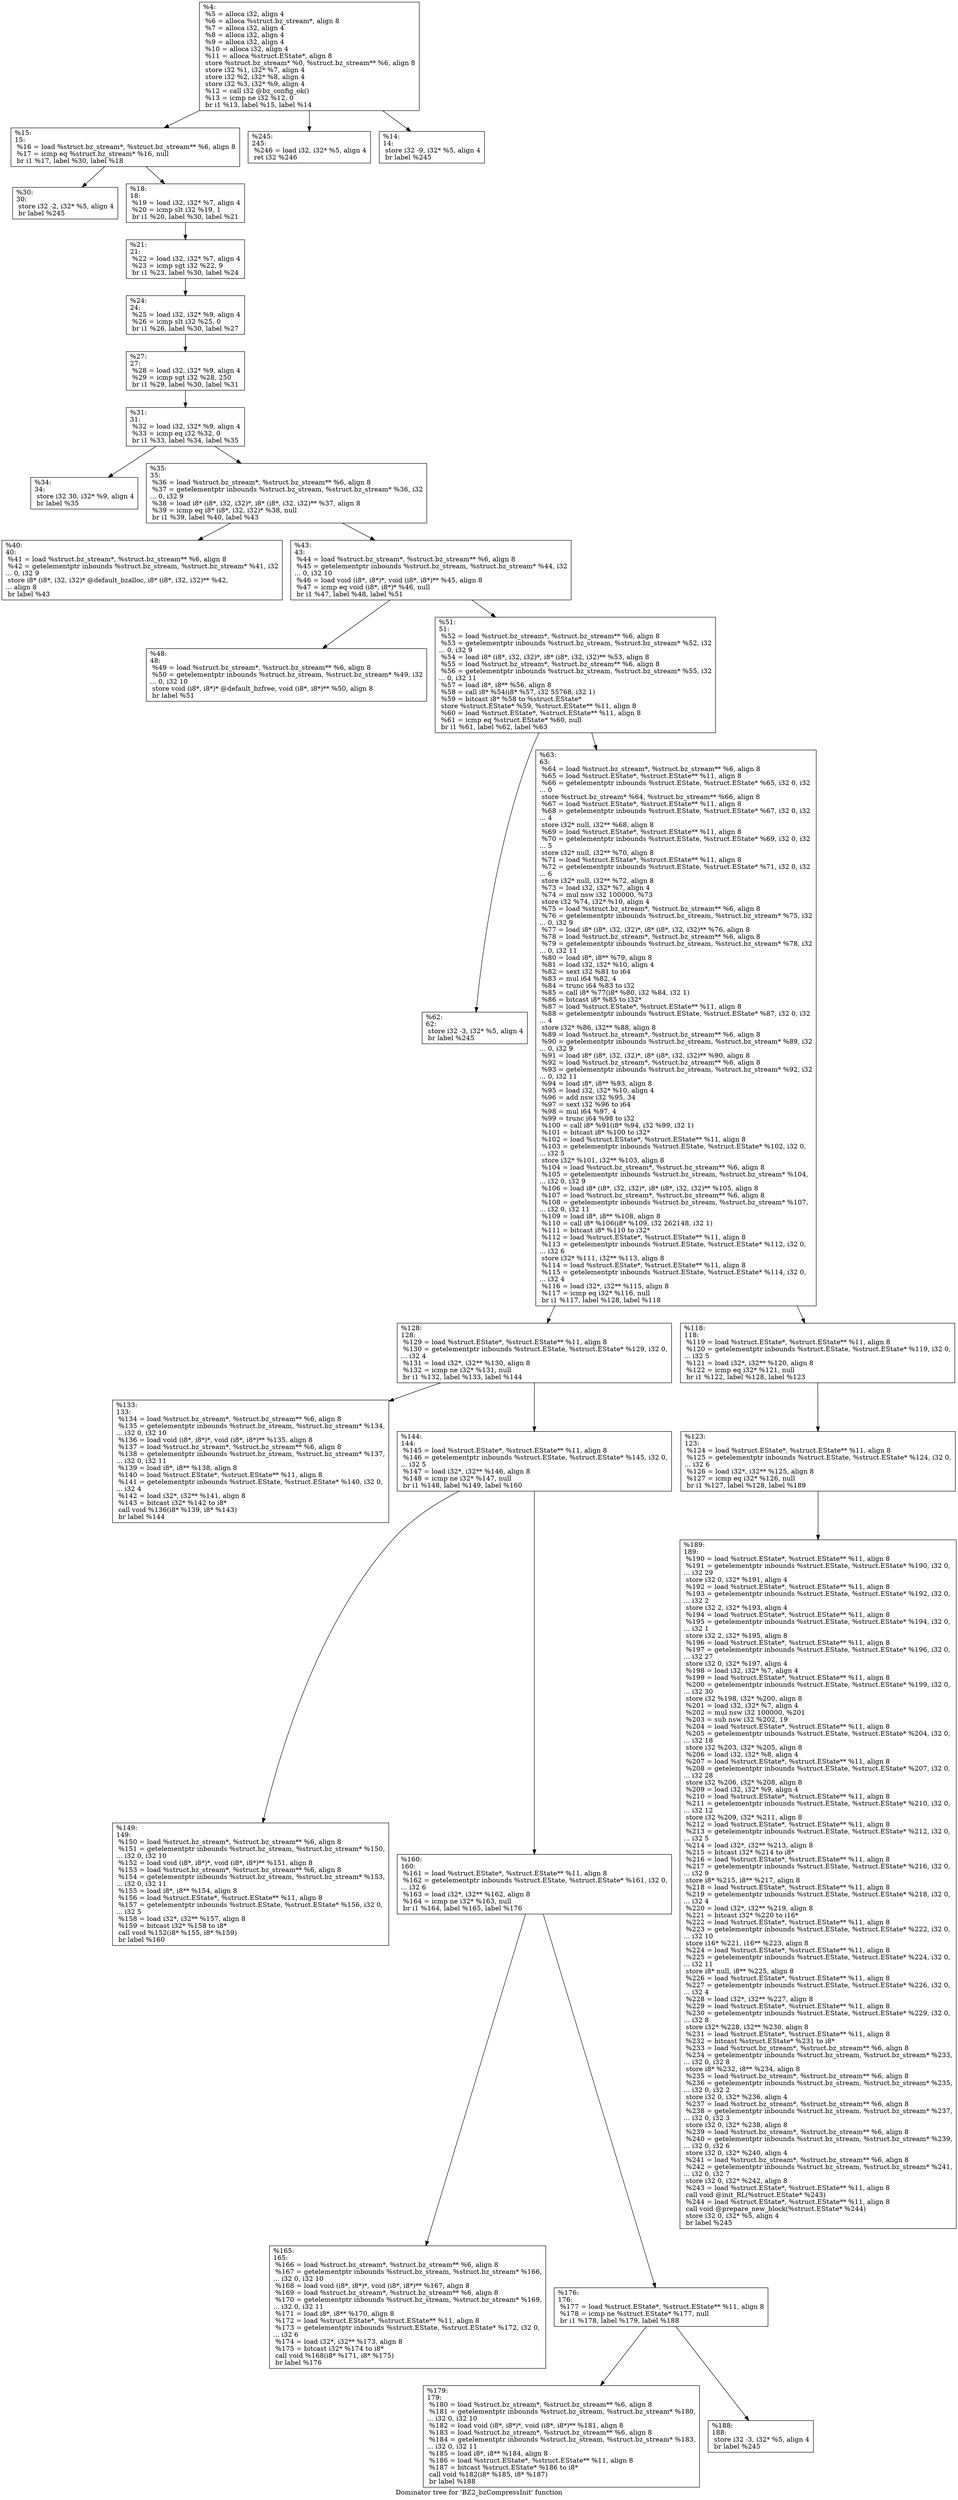 digraph "Dominator tree for 'BZ2_bzCompressInit' function" {
	label="Dominator tree for 'BZ2_bzCompressInit' function";

	Node0xac91c0 [shape=record,label="{%4:\l  %5 = alloca i32, align 4\l  %6 = alloca %struct.bz_stream*, align 8\l  %7 = alloca i32, align 4\l  %8 = alloca i32, align 4\l  %9 = alloca i32, align 4\l  %10 = alloca i32, align 4\l  %11 = alloca %struct.EState*, align 8\l  store %struct.bz_stream* %0, %struct.bz_stream** %6, align 8\l  store i32 %1, i32* %7, align 4\l  store i32 %2, i32* %8, align 4\l  store i32 %3, i32* %9, align 4\l  %12 = call i32 @bz_config_ok()\l  %13 = icmp ne i32 %12, 0\l  br i1 %13, label %15, label %14\l}"];
	Node0xac91c0 -> Node0xe8e360;
	Node0xac91c0 -> Node0xe8e3a0;
	Node0xac91c0 -> Node0xdafe30;
	Node0xe8e360 [shape=record,label="{%15:\l15:                                               \l  %16 = load %struct.bz_stream*, %struct.bz_stream** %6, align 8\l  %17 = icmp eq %struct.bz_stream* %16, null\l  br i1 %17, label %30, label %18\l}"];
	Node0xe8e360 -> Node0xe8e500;
	Node0xe8e360 -> Node0xe8e2e0;
	Node0xe8e500 [shape=record,label="{%30:\l30:                                               \l  store i32 -2, i32* %5, align 4\l  br label %245\l}"];
	Node0xe8e2e0 [shape=record,label="{%18:\l18:                                               \l  %19 = load i32, i32* %7, align 4\l  %20 = icmp slt i32 %19, 1\l  br i1 %20, label %30, label %21\l}"];
	Node0xe8e2e0 -> Node0xe8e320;
	Node0xe8e320 [shape=record,label="{%21:\l21:                                               \l  %22 = load i32, i32* %7, align 4\l  %23 = icmp sgt i32 %22, 9\l  br i1 %23, label %30, label %24\l}"];
	Node0xe8e320 -> Node0xdd3190;
	Node0xdd3190 [shape=record,label="{%24:\l24:                                               \l  %25 = load i32, i32* %9, align 4\l  %26 = icmp slt i32 %25, 0\l  br i1 %26, label %30, label %27\l}"];
	Node0xdd3190 -> Node0xb68ac0;
	Node0xb68ac0 [shape=record,label="{%27:\l27:                                               \l  %28 = load i32, i32* %9, align 4\l  %29 = icmp sgt i32 %28, 250\l  br i1 %29, label %30, label %31\l}"];
	Node0xb68ac0 -> Node0xe39d80;
	Node0xe39d80 [shape=record,label="{%31:\l31:                                               \l  %32 = load i32, i32* %9, align 4\l  %33 = icmp eq i32 %32, 0\l  br i1 %33, label %34, label %35\l}"];
	Node0xe39d80 -> Node0xdbe950;
	Node0xe39d80 -> Node0xe45070;
	Node0xdbe950 [shape=record,label="{%34:\l34:                                               \l  store i32 30, i32* %9, align 4\l  br label %35\l}"];
	Node0xe45070 [shape=record,label="{%35:\l35:                                               \l  %36 = load %struct.bz_stream*, %struct.bz_stream** %6, align 8\l  %37 = getelementptr inbounds %struct.bz_stream, %struct.bz_stream* %36, i32\l... 0, i32 9\l  %38 = load i8* (i8*, i32, i32)*, i8* (i8*, i32, i32)** %37, align 8\l  %39 = icmp eq i8* (i8*, i32, i32)* %38, null\l  br i1 %39, label %40, label %43\l}"];
	Node0xe45070 -> Node0xd56060;
	Node0xe45070 -> Node0xb66470;
	Node0xd56060 [shape=record,label="{%40:\l40:                                               \l  %41 = load %struct.bz_stream*, %struct.bz_stream** %6, align 8\l  %42 = getelementptr inbounds %struct.bz_stream, %struct.bz_stream* %41, i32\l... 0, i32 9\l  store i8* (i8*, i32, i32)* @default_bzalloc, i8* (i8*, i32, i32)** %42,\l... align 8\l  br label %43\l}"];
	Node0xb66470 [shape=record,label="{%43:\l43:                                               \l  %44 = load %struct.bz_stream*, %struct.bz_stream** %6, align 8\l  %45 = getelementptr inbounds %struct.bz_stream, %struct.bz_stream* %44, i32\l... 0, i32 10\l  %46 = load void (i8*, i8*)*, void (i8*, i8*)** %45, align 8\l  %47 = icmp eq void (i8*, i8*)* %46, null\l  br i1 %47, label %48, label %51\l}"];
	Node0xb66470 -> Node0xd85990;
	Node0xb66470 -> Node0xe484d0;
	Node0xd85990 [shape=record,label="{%48:\l48:                                               \l  %49 = load %struct.bz_stream*, %struct.bz_stream** %6, align 8\l  %50 = getelementptr inbounds %struct.bz_stream, %struct.bz_stream* %49, i32\l... 0, i32 10\l  store void (i8*, i8*)* @default_bzfree, void (i8*, i8*)** %50, align 8\l  br label %51\l}"];
	Node0xe484d0 [shape=record,label="{%51:\l51:                                               \l  %52 = load %struct.bz_stream*, %struct.bz_stream** %6, align 8\l  %53 = getelementptr inbounds %struct.bz_stream, %struct.bz_stream* %52, i32\l... 0, i32 9\l  %54 = load i8* (i8*, i32, i32)*, i8* (i8*, i32, i32)** %53, align 8\l  %55 = load %struct.bz_stream*, %struct.bz_stream** %6, align 8\l  %56 = getelementptr inbounds %struct.bz_stream, %struct.bz_stream* %55, i32\l... 0, i32 11\l  %57 = load i8*, i8** %56, align 8\l  %58 = call i8* %54(i8* %57, i32 55768, i32 1)\l  %59 = bitcast i8* %58 to %struct.EState*\l  store %struct.EState* %59, %struct.EState** %11, align 8\l  %60 = load %struct.EState*, %struct.EState** %11, align 8\l  %61 = icmp eq %struct.EState* %60, null\l  br i1 %61, label %62, label %63\l}"];
	Node0xe484d0 -> Node0xd6c200;
	Node0xe484d0 -> Node0xb68dc0;
	Node0xd6c200 [shape=record,label="{%62:\l62:                                               \l  store i32 -3, i32* %5, align 4\l  br label %245\l}"];
	Node0xb68dc0 [shape=record,label="{%63:\l63:                                               \l  %64 = load %struct.bz_stream*, %struct.bz_stream** %6, align 8\l  %65 = load %struct.EState*, %struct.EState** %11, align 8\l  %66 = getelementptr inbounds %struct.EState, %struct.EState* %65, i32 0, i32\l... 0\l  store %struct.bz_stream* %64, %struct.bz_stream** %66, align 8\l  %67 = load %struct.EState*, %struct.EState** %11, align 8\l  %68 = getelementptr inbounds %struct.EState, %struct.EState* %67, i32 0, i32\l... 4\l  store i32* null, i32** %68, align 8\l  %69 = load %struct.EState*, %struct.EState** %11, align 8\l  %70 = getelementptr inbounds %struct.EState, %struct.EState* %69, i32 0, i32\l... 5\l  store i32* null, i32** %70, align 8\l  %71 = load %struct.EState*, %struct.EState** %11, align 8\l  %72 = getelementptr inbounds %struct.EState, %struct.EState* %71, i32 0, i32\l... 6\l  store i32* null, i32** %72, align 8\l  %73 = load i32, i32* %7, align 4\l  %74 = mul nsw i32 100000, %73\l  store i32 %74, i32* %10, align 4\l  %75 = load %struct.bz_stream*, %struct.bz_stream** %6, align 8\l  %76 = getelementptr inbounds %struct.bz_stream, %struct.bz_stream* %75, i32\l... 0, i32 9\l  %77 = load i8* (i8*, i32, i32)*, i8* (i8*, i32, i32)** %76, align 8\l  %78 = load %struct.bz_stream*, %struct.bz_stream** %6, align 8\l  %79 = getelementptr inbounds %struct.bz_stream, %struct.bz_stream* %78, i32\l... 0, i32 11\l  %80 = load i8*, i8** %79, align 8\l  %81 = load i32, i32* %10, align 4\l  %82 = sext i32 %81 to i64\l  %83 = mul i64 %82, 4\l  %84 = trunc i64 %83 to i32\l  %85 = call i8* %77(i8* %80, i32 %84, i32 1)\l  %86 = bitcast i8* %85 to i32*\l  %87 = load %struct.EState*, %struct.EState** %11, align 8\l  %88 = getelementptr inbounds %struct.EState, %struct.EState* %87, i32 0, i32\l... 4\l  store i32* %86, i32** %88, align 8\l  %89 = load %struct.bz_stream*, %struct.bz_stream** %6, align 8\l  %90 = getelementptr inbounds %struct.bz_stream, %struct.bz_stream* %89, i32\l... 0, i32 9\l  %91 = load i8* (i8*, i32, i32)*, i8* (i8*, i32, i32)** %90, align 8\l  %92 = load %struct.bz_stream*, %struct.bz_stream** %6, align 8\l  %93 = getelementptr inbounds %struct.bz_stream, %struct.bz_stream* %92, i32\l... 0, i32 11\l  %94 = load i8*, i8** %93, align 8\l  %95 = load i32, i32* %10, align 4\l  %96 = add nsw i32 %95, 34\l  %97 = sext i32 %96 to i64\l  %98 = mul i64 %97, 4\l  %99 = trunc i64 %98 to i32\l  %100 = call i8* %91(i8* %94, i32 %99, i32 1)\l  %101 = bitcast i8* %100 to i32*\l  %102 = load %struct.EState*, %struct.EState** %11, align 8\l  %103 = getelementptr inbounds %struct.EState, %struct.EState* %102, i32 0,\l... i32 5\l  store i32* %101, i32** %103, align 8\l  %104 = load %struct.bz_stream*, %struct.bz_stream** %6, align 8\l  %105 = getelementptr inbounds %struct.bz_stream, %struct.bz_stream* %104,\l... i32 0, i32 9\l  %106 = load i8* (i8*, i32, i32)*, i8* (i8*, i32, i32)** %105, align 8\l  %107 = load %struct.bz_stream*, %struct.bz_stream** %6, align 8\l  %108 = getelementptr inbounds %struct.bz_stream, %struct.bz_stream* %107,\l... i32 0, i32 11\l  %109 = load i8*, i8** %108, align 8\l  %110 = call i8* %106(i8* %109, i32 262148, i32 1)\l  %111 = bitcast i8* %110 to i32*\l  %112 = load %struct.EState*, %struct.EState** %11, align 8\l  %113 = getelementptr inbounds %struct.EState, %struct.EState* %112, i32 0,\l... i32 6\l  store i32* %111, i32** %113, align 8\l  %114 = load %struct.EState*, %struct.EState** %11, align 8\l  %115 = getelementptr inbounds %struct.EState, %struct.EState* %114, i32 0,\l... i32 4\l  %116 = load i32*, i32** %115, align 8\l  %117 = icmp eq i32* %116, null\l  br i1 %117, label %128, label %118\l}"];
	Node0xb68dc0 -> Node0xd04c20;
	Node0xb68dc0 -> Node0xe64b40;
	Node0xd04c20 [shape=record,label="{%128:\l128:                                              \l  %129 = load %struct.EState*, %struct.EState** %11, align 8\l  %130 = getelementptr inbounds %struct.EState, %struct.EState* %129, i32 0,\l... i32 4\l  %131 = load i32*, i32** %130, align 8\l  %132 = icmp ne i32* %131, null\l  br i1 %132, label %133, label %144\l}"];
	Node0xd04c20 -> Node0xc65aa0;
	Node0xd04c20 -> Node0xdc7f50;
	Node0xc65aa0 [shape=record,label="{%133:\l133:                                              \l  %134 = load %struct.bz_stream*, %struct.bz_stream** %6, align 8\l  %135 = getelementptr inbounds %struct.bz_stream, %struct.bz_stream* %134,\l... i32 0, i32 10\l  %136 = load void (i8*, i8*)*, void (i8*, i8*)** %135, align 8\l  %137 = load %struct.bz_stream*, %struct.bz_stream** %6, align 8\l  %138 = getelementptr inbounds %struct.bz_stream, %struct.bz_stream* %137,\l... i32 0, i32 11\l  %139 = load i8*, i8** %138, align 8\l  %140 = load %struct.EState*, %struct.EState** %11, align 8\l  %141 = getelementptr inbounds %struct.EState, %struct.EState* %140, i32 0,\l... i32 4\l  %142 = load i32*, i32** %141, align 8\l  %143 = bitcast i32* %142 to i8*\l  call void %136(i8* %139, i8* %143)\l  br label %144\l}"];
	Node0xdc7f50 [shape=record,label="{%144:\l144:                                              \l  %145 = load %struct.EState*, %struct.EState** %11, align 8\l  %146 = getelementptr inbounds %struct.EState, %struct.EState* %145, i32 0,\l... i32 5\l  %147 = load i32*, i32** %146, align 8\l  %148 = icmp ne i32* %147, null\l  br i1 %148, label %149, label %160\l}"];
	Node0xdc7f50 -> Node0xd16f70;
	Node0xdc7f50 -> Node0xe66500;
	Node0xd16f70 [shape=record,label="{%149:\l149:                                              \l  %150 = load %struct.bz_stream*, %struct.bz_stream** %6, align 8\l  %151 = getelementptr inbounds %struct.bz_stream, %struct.bz_stream* %150,\l... i32 0, i32 10\l  %152 = load void (i8*, i8*)*, void (i8*, i8*)** %151, align 8\l  %153 = load %struct.bz_stream*, %struct.bz_stream** %6, align 8\l  %154 = getelementptr inbounds %struct.bz_stream, %struct.bz_stream* %153,\l... i32 0, i32 11\l  %155 = load i8*, i8** %154, align 8\l  %156 = load %struct.EState*, %struct.EState** %11, align 8\l  %157 = getelementptr inbounds %struct.EState, %struct.EState* %156, i32 0,\l... i32 5\l  %158 = load i32*, i32** %157, align 8\l  %159 = bitcast i32* %158 to i8*\l  call void %152(i8* %155, i8* %159)\l  br label %160\l}"];
	Node0xe66500 [shape=record,label="{%160:\l160:                                              \l  %161 = load %struct.EState*, %struct.EState** %11, align 8\l  %162 = getelementptr inbounds %struct.EState, %struct.EState* %161, i32 0,\l... i32 6\l  %163 = load i32*, i32** %162, align 8\l  %164 = icmp ne i32* %163, null\l  br i1 %164, label %165, label %176\l}"];
	Node0xe66500 -> Node0xcc3a30;
	Node0xe66500 -> Node0xcfcac0;
	Node0xcc3a30 [shape=record,label="{%165:\l165:                                              \l  %166 = load %struct.bz_stream*, %struct.bz_stream** %6, align 8\l  %167 = getelementptr inbounds %struct.bz_stream, %struct.bz_stream* %166,\l... i32 0, i32 10\l  %168 = load void (i8*, i8*)*, void (i8*, i8*)** %167, align 8\l  %169 = load %struct.bz_stream*, %struct.bz_stream** %6, align 8\l  %170 = getelementptr inbounds %struct.bz_stream, %struct.bz_stream* %169,\l... i32 0, i32 11\l  %171 = load i8*, i8** %170, align 8\l  %172 = load %struct.EState*, %struct.EState** %11, align 8\l  %173 = getelementptr inbounds %struct.EState, %struct.EState* %172, i32 0,\l... i32 6\l  %174 = load i32*, i32** %173, align 8\l  %175 = bitcast i32* %174 to i8*\l  call void %168(i8* %171, i8* %175)\l  br label %176\l}"];
	Node0xcfcac0 [shape=record,label="{%176:\l176:                                              \l  %177 = load %struct.EState*, %struct.EState** %11, align 8\l  %178 = icmp ne %struct.EState* %177, null\l  br i1 %178, label %179, label %188\l}"];
	Node0xcfcac0 -> Node0xcf08c0;
	Node0xcfcac0 -> Node0xdc0960;
	Node0xcf08c0 [shape=record,label="{%179:\l179:                                              \l  %180 = load %struct.bz_stream*, %struct.bz_stream** %6, align 8\l  %181 = getelementptr inbounds %struct.bz_stream, %struct.bz_stream* %180,\l... i32 0, i32 10\l  %182 = load void (i8*, i8*)*, void (i8*, i8*)** %181, align 8\l  %183 = load %struct.bz_stream*, %struct.bz_stream** %6, align 8\l  %184 = getelementptr inbounds %struct.bz_stream, %struct.bz_stream* %183,\l... i32 0, i32 11\l  %185 = load i8*, i8** %184, align 8\l  %186 = load %struct.EState*, %struct.EState** %11, align 8\l  %187 = bitcast %struct.EState* %186 to i8*\l  call void %182(i8* %185, i8* %187)\l  br label %188\l}"];
	Node0xdc0960 [shape=record,label="{%188:\l188:                                              \l  store i32 -3, i32* %5, align 4\l  br label %245\l}"];
	Node0xe64b40 [shape=record,label="{%118:\l118:                                              \l  %119 = load %struct.EState*, %struct.EState** %11, align 8\l  %120 = getelementptr inbounds %struct.EState, %struct.EState* %119, i32 0,\l... i32 5\l  %121 = load i32*, i32** %120, align 8\l  %122 = icmp eq i32* %121, null\l  br i1 %122, label %128, label %123\l}"];
	Node0xe64b40 -> Node0xdc4690;
	Node0xdc4690 [shape=record,label="{%123:\l123:                                              \l  %124 = load %struct.EState*, %struct.EState** %11, align 8\l  %125 = getelementptr inbounds %struct.EState, %struct.EState* %124, i32 0,\l... i32 6\l  %126 = load i32*, i32** %125, align 8\l  %127 = icmp eq i32* %126, null\l  br i1 %127, label %128, label %189\l}"];
	Node0xdc4690 -> Node0xdc0350;
	Node0xdc0350 [shape=record,label="{%189:\l189:                                              \l  %190 = load %struct.EState*, %struct.EState** %11, align 8\l  %191 = getelementptr inbounds %struct.EState, %struct.EState* %190, i32 0,\l... i32 29\l  store i32 0, i32* %191, align 4\l  %192 = load %struct.EState*, %struct.EState** %11, align 8\l  %193 = getelementptr inbounds %struct.EState, %struct.EState* %192, i32 0,\l... i32 2\l  store i32 2, i32* %193, align 4\l  %194 = load %struct.EState*, %struct.EState** %11, align 8\l  %195 = getelementptr inbounds %struct.EState, %struct.EState* %194, i32 0,\l... i32 1\l  store i32 2, i32* %195, align 8\l  %196 = load %struct.EState*, %struct.EState** %11, align 8\l  %197 = getelementptr inbounds %struct.EState, %struct.EState* %196, i32 0,\l... i32 27\l  store i32 0, i32* %197, align 4\l  %198 = load i32, i32* %7, align 4\l  %199 = load %struct.EState*, %struct.EState** %11, align 8\l  %200 = getelementptr inbounds %struct.EState, %struct.EState* %199, i32 0,\l... i32 30\l  store i32 %198, i32* %200, align 8\l  %201 = load i32, i32* %7, align 4\l  %202 = mul nsw i32 100000, %201\l  %203 = sub nsw i32 %202, 19\l  %204 = load %struct.EState*, %struct.EState** %11, align 8\l  %205 = getelementptr inbounds %struct.EState, %struct.EState* %204, i32 0,\l... i32 18\l  store i32 %203, i32* %205, align 8\l  %206 = load i32, i32* %8, align 4\l  %207 = load %struct.EState*, %struct.EState** %11, align 8\l  %208 = getelementptr inbounds %struct.EState, %struct.EState* %207, i32 0,\l... i32 28\l  store i32 %206, i32* %208, align 8\l  %209 = load i32, i32* %9, align 4\l  %210 = load %struct.EState*, %struct.EState** %11, align 8\l  %211 = getelementptr inbounds %struct.EState, %struct.EState* %210, i32 0,\l... i32 12\l  store i32 %209, i32* %211, align 8\l  %212 = load %struct.EState*, %struct.EState** %11, align 8\l  %213 = getelementptr inbounds %struct.EState, %struct.EState* %212, i32 0,\l... i32 5\l  %214 = load i32*, i32** %213, align 8\l  %215 = bitcast i32* %214 to i8*\l  %216 = load %struct.EState*, %struct.EState** %11, align 8\l  %217 = getelementptr inbounds %struct.EState, %struct.EState* %216, i32 0,\l... i32 9\l  store i8* %215, i8** %217, align 8\l  %218 = load %struct.EState*, %struct.EState** %11, align 8\l  %219 = getelementptr inbounds %struct.EState, %struct.EState* %218, i32 0,\l... i32 4\l  %220 = load i32*, i32** %219, align 8\l  %221 = bitcast i32* %220 to i16*\l  %222 = load %struct.EState*, %struct.EState** %11, align 8\l  %223 = getelementptr inbounds %struct.EState, %struct.EState* %222, i32 0,\l... i32 10\l  store i16* %221, i16** %223, align 8\l  %224 = load %struct.EState*, %struct.EState** %11, align 8\l  %225 = getelementptr inbounds %struct.EState, %struct.EState* %224, i32 0,\l... i32 11\l  store i8* null, i8** %225, align 8\l  %226 = load %struct.EState*, %struct.EState** %11, align 8\l  %227 = getelementptr inbounds %struct.EState, %struct.EState* %226, i32 0,\l... i32 4\l  %228 = load i32*, i32** %227, align 8\l  %229 = load %struct.EState*, %struct.EState** %11, align 8\l  %230 = getelementptr inbounds %struct.EState, %struct.EState* %229, i32 0,\l... i32 8\l  store i32* %228, i32** %230, align 8\l  %231 = load %struct.EState*, %struct.EState** %11, align 8\l  %232 = bitcast %struct.EState* %231 to i8*\l  %233 = load %struct.bz_stream*, %struct.bz_stream** %6, align 8\l  %234 = getelementptr inbounds %struct.bz_stream, %struct.bz_stream* %233,\l... i32 0, i32 8\l  store i8* %232, i8** %234, align 8\l  %235 = load %struct.bz_stream*, %struct.bz_stream** %6, align 8\l  %236 = getelementptr inbounds %struct.bz_stream, %struct.bz_stream* %235,\l... i32 0, i32 2\l  store i32 0, i32* %236, align 4\l  %237 = load %struct.bz_stream*, %struct.bz_stream** %6, align 8\l  %238 = getelementptr inbounds %struct.bz_stream, %struct.bz_stream* %237,\l... i32 0, i32 3\l  store i32 0, i32* %238, align 8\l  %239 = load %struct.bz_stream*, %struct.bz_stream** %6, align 8\l  %240 = getelementptr inbounds %struct.bz_stream, %struct.bz_stream* %239,\l... i32 0, i32 6\l  store i32 0, i32* %240, align 4\l  %241 = load %struct.bz_stream*, %struct.bz_stream** %6, align 8\l  %242 = getelementptr inbounds %struct.bz_stream, %struct.bz_stream* %241,\l... i32 0, i32 7\l  store i32 0, i32* %242, align 8\l  %243 = load %struct.EState*, %struct.EState** %11, align 8\l  call void @init_RL(%struct.EState* %243)\l  %244 = load %struct.EState*, %struct.EState** %11, align 8\l  call void @prepare_new_block(%struct.EState* %244)\l  store i32 0, i32* %5, align 4\l  br label %245\l}"];
	Node0xe8e3a0 [shape=record,label="{%245:\l245:                                              \l  %246 = load i32, i32* %5, align 4\l  ret i32 %246\l}"];
	Node0xdafe30 [shape=record,label="{%14:\l14:                                               \l  store i32 -9, i32* %5, align 4\l  br label %245\l}"];
}
